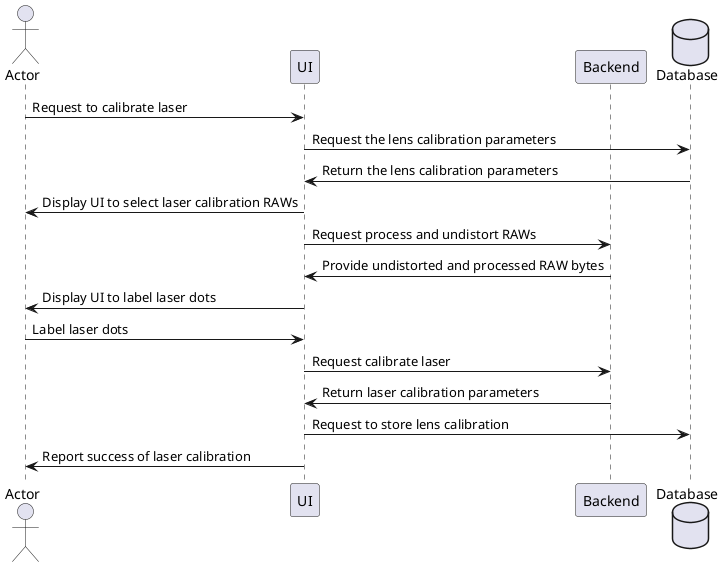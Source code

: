 @startuml Calibrate Laser
actor Actor
participant UI
participant Backend
database Database

Actor -> UI: Request to calibrate laser
UI -> Database: Request the lens calibration parameters
Database -> UI: Return the lens calibration parameters

UI -> Actor: Display UI to select laser calibration RAWs
UI -> Backend: Request process and undistort RAWs
Backend -> UI: Provide undistorted and processed RAW bytes
UI -> Actor: Display UI to label laser dots
Actor -> UI: Label laser dots
UI -> Backend: Request calibrate laser
Backend -> UI: Return laser calibration parameters

UI -> Database: Request to store lens calibration
UI -> Actor: Report success of laser calibration
@enduml